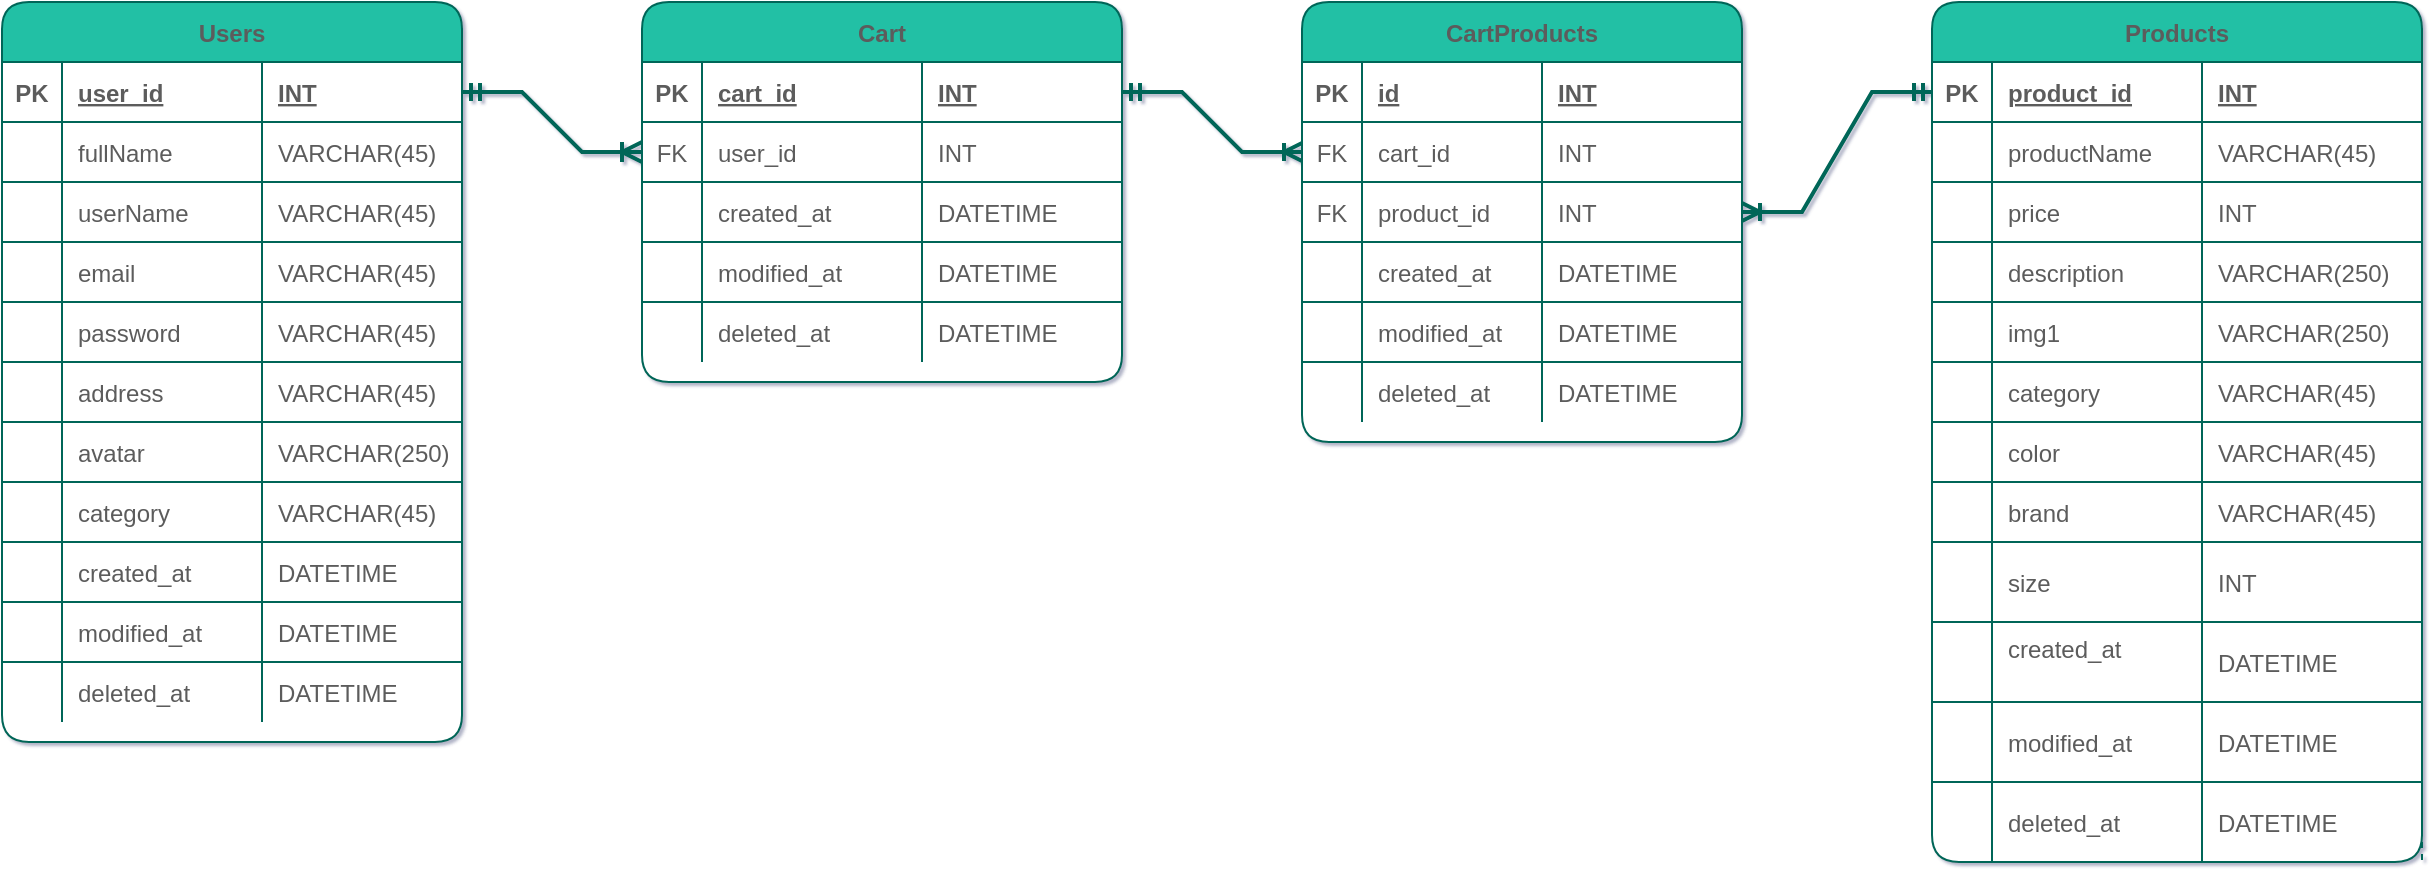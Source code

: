 <mxfile version="15.4.0" type="device"><diagram id="R2lEEEUBdFMjLlhIrx00" name="Page-1"><mxGraphModel dx="1326" dy="1906" grid="1" gridSize="10" guides="1" tooltips="1" connect="1" arrows="1" fold="1" page="1" pageScale="1" pageWidth="850" pageHeight="1100" math="0" shadow="1" extFonts="Permanent Marker^https://fonts.googleapis.com/css?family=Permanent+Marker"><root><mxCell id="0"/><mxCell id="1" parent="0"/><mxCell id="C-vyLk0tnHw3VtMMgP7b-2" value="Users" style="shape=table;startSize=30;container=1;collapsible=1;childLayout=tableLayout;fixedRows=1;rowLines=1;fontStyle=1;align=center;resizeLast=1;fillColor=#21C0A5;strokeColor=#006658;fontColor=#5C5C5C;rounded=1;swimlaneFillColor=default;" parent="1" vertex="1"><mxGeometry x="310" y="-830" width="230" height="370" as="geometry"/></mxCell><mxCell id="C-vyLk0tnHw3VtMMgP7b-3" value="" style="shape=partialRectangle;collapsible=0;dropTarget=0;pointerEvents=0;fillColor=none;points=[[0,0.5],[1,0.5]];portConstraint=eastwest;top=0;left=0;right=0;bottom=1;strokeColor=#006658;fontColor=#5C5C5C;rounded=1;" parent="C-vyLk0tnHw3VtMMgP7b-2" vertex="1"><mxGeometry y="30" width="230" height="30" as="geometry"/></mxCell><mxCell id="C-vyLk0tnHw3VtMMgP7b-4" value="PK" style="shape=partialRectangle;overflow=hidden;connectable=0;fillColor=none;top=0;left=0;bottom=0;right=0;fontStyle=1;strokeColor=#006658;fontColor=#5C5C5C;rounded=1;" parent="C-vyLk0tnHw3VtMMgP7b-3" vertex="1"><mxGeometry width="30" height="30" as="geometry"><mxRectangle width="30" height="30" as="alternateBounds"/></mxGeometry></mxCell><mxCell id="C-vyLk0tnHw3VtMMgP7b-5" value="user_id" style="shape=partialRectangle;overflow=hidden;connectable=0;fillColor=none;top=0;left=0;bottom=0;right=0;align=left;spacingLeft=6;fontStyle=5;strokeColor=#006658;fontColor=#5C5C5C;rounded=1;" parent="C-vyLk0tnHw3VtMMgP7b-3" vertex="1"><mxGeometry x="30" width="100" height="30" as="geometry"><mxRectangle width="100" height="30" as="alternateBounds"/></mxGeometry></mxCell><mxCell id="fgdI6bXbSazXEr3iA10q-47" value="INT" style="shape=partialRectangle;overflow=hidden;connectable=0;fillColor=none;top=0;left=0;bottom=0;right=0;align=left;spacingLeft=6;fontStyle=5;strokeColor=#006658;fontColor=#5C5C5C;rounded=1;" parent="C-vyLk0tnHw3VtMMgP7b-3" vertex="1"><mxGeometry x="130" width="100" height="30" as="geometry"><mxRectangle width="100" height="30" as="alternateBounds"/></mxGeometry></mxCell><mxCell id="C-vyLk0tnHw3VtMMgP7b-6" value="" style="shape=partialRectangle;collapsible=0;dropTarget=0;pointerEvents=0;fillColor=none;points=[[0,0.5],[1,0.5]];portConstraint=eastwest;top=0;left=0;right=0;bottom=0;strokeColor=#006658;fontColor=#5C5C5C;rounded=1;" parent="C-vyLk0tnHw3VtMMgP7b-2" vertex="1"><mxGeometry y="60" width="230" height="30" as="geometry"/></mxCell><mxCell id="C-vyLk0tnHw3VtMMgP7b-7" value="" style="shape=partialRectangle;overflow=hidden;connectable=0;fillColor=none;top=0;left=0;bottom=0;right=0;strokeColor=#006658;fontColor=#5C5C5C;rounded=1;" parent="C-vyLk0tnHw3VtMMgP7b-6" vertex="1"><mxGeometry width="30" height="30" as="geometry"><mxRectangle width="30" height="30" as="alternateBounds"/></mxGeometry></mxCell><mxCell id="C-vyLk0tnHw3VtMMgP7b-8" value="fullName" style="shape=partialRectangle;overflow=hidden;connectable=0;fillColor=none;top=0;left=0;bottom=0;right=0;align=left;spacingLeft=6;strokeColor=#006658;fontColor=#5C5C5C;rounded=1;" parent="C-vyLk0tnHw3VtMMgP7b-6" vertex="1"><mxGeometry x="30" width="100" height="30" as="geometry"><mxRectangle width="100" height="30" as="alternateBounds"/></mxGeometry></mxCell><mxCell id="fgdI6bXbSazXEr3iA10q-48" value="VARCHAR(45)" style="shape=partialRectangle;overflow=hidden;connectable=0;fillColor=none;top=0;left=0;bottom=0;right=0;align=left;spacingLeft=6;strokeColor=#006658;fontColor=#5C5C5C;rounded=1;" parent="C-vyLk0tnHw3VtMMgP7b-6" vertex="1"><mxGeometry x="130" width="100" height="30" as="geometry"><mxRectangle width="100" height="30" as="alternateBounds"/></mxGeometry></mxCell><mxCell id="C-vyLk0tnHw3VtMMgP7b-9" value="" style="shape=partialRectangle;collapsible=0;dropTarget=0;pointerEvents=0;fillColor=none;points=[[0,0.5],[1,0.5]];portConstraint=eastwest;top=0;left=0;right=0;bottom=0;strokeColor=#006658;fontColor=#5C5C5C;rounded=1;" parent="C-vyLk0tnHw3VtMMgP7b-2" vertex="1"><mxGeometry y="90" width="230" height="30" as="geometry"/></mxCell><mxCell id="C-vyLk0tnHw3VtMMgP7b-10" value="" style="shape=partialRectangle;overflow=hidden;connectable=0;fillColor=none;top=0;left=0;bottom=0;right=0;strokeColor=#006658;fontColor=#5C5C5C;rounded=1;" parent="C-vyLk0tnHw3VtMMgP7b-9" vertex="1"><mxGeometry width="30" height="30" as="geometry"><mxRectangle width="30" height="30" as="alternateBounds"/></mxGeometry></mxCell><mxCell id="C-vyLk0tnHw3VtMMgP7b-11" value="userName" style="shape=partialRectangle;overflow=hidden;connectable=0;fillColor=none;top=0;left=0;bottom=0;right=0;align=left;spacingLeft=6;strokeColor=#006658;fontColor=#5C5C5C;rounded=1;" parent="C-vyLk0tnHw3VtMMgP7b-9" vertex="1"><mxGeometry x="30" width="100" height="30" as="geometry"><mxRectangle width="100" height="30" as="alternateBounds"/></mxGeometry></mxCell><mxCell id="fgdI6bXbSazXEr3iA10q-49" value="VARCHAR(45)" style="shape=partialRectangle;overflow=hidden;connectable=0;fillColor=none;top=0;left=0;bottom=0;right=0;align=left;spacingLeft=6;strokeColor=#006658;fontColor=#5C5C5C;rounded=1;" parent="C-vyLk0tnHw3VtMMgP7b-9" vertex="1"><mxGeometry x="130" width="100" height="30" as="geometry"><mxRectangle width="100" height="30" as="alternateBounds"/></mxGeometry></mxCell><mxCell id="XTKAvzcFHxRN5g43MR2r-22" style="shape=partialRectangle;collapsible=0;dropTarget=0;pointerEvents=0;fillColor=none;points=[[0,0.5],[1,0.5]];portConstraint=eastwest;top=0;left=0;right=0;bottom=0;strokeColor=#006658;fontColor=#5C5C5C;rounded=1;" parent="C-vyLk0tnHw3VtMMgP7b-2" vertex="1"><mxGeometry y="120" width="230" height="30" as="geometry"/></mxCell><mxCell id="XTKAvzcFHxRN5g43MR2r-23" style="shape=partialRectangle;overflow=hidden;connectable=0;fillColor=none;top=0;left=0;bottom=0;right=0;strokeColor=#006658;fontColor=#5C5C5C;rounded=1;" parent="XTKAvzcFHxRN5g43MR2r-22" vertex="1"><mxGeometry width="30" height="30" as="geometry"><mxRectangle width="30" height="30" as="alternateBounds"/></mxGeometry></mxCell><mxCell id="XTKAvzcFHxRN5g43MR2r-24" value="email" style="shape=partialRectangle;overflow=hidden;connectable=0;fillColor=none;top=0;left=0;bottom=0;right=0;align=left;spacingLeft=6;strokeColor=#006658;fontColor=#5C5C5C;rounded=1;" parent="XTKAvzcFHxRN5g43MR2r-22" vertex="1"><mxGeometry x="30" width="100" height="30" as="geometry"><mxRectangle width="100" height="30" as="alternateBounds"/></mxGeometry></mxCell><mxCell id="fgdI6bXbSazXEr3iA10q-50" value="VARCHAR(45)" style="shape=partialRectangle;overflow=hidden;connectable=0;fillColor=none;top=0;left=0;bottom=0;right=0;align=left;spacingLeft=6;strokeColor=#006658;fontColor=#5C5C5C;rounded=1;" parent="XTKAvzcFHxRN5g43MR2r-22" vertex="1"><mxGeometry x="130" width="100" height="30" as="geometry"><mxRectangle width="100" height="30" as="alternateBounds"/></mxGeometry></mxCell><mxCell id="XTKAvzcFHxRN5g43MR2r-25" style="shape=partialRectangle;collapsible=0;dropTarget=0;pointerEvents=0;fillColor=none;points=[[0,0.5],[1,0.5]];portConstraint=eastwest;top=0;left=0;right=0;bottom=0;strokeColor=#006658;fontColor=#5C5C5C;rounded=1;" parent="C-vyLk0tnHw3VtMMgP7b-2" vertex="1"><mxGeometry y="150" width="230" height="30" as="geometry"/></mxCell><mxCell id="XTKAvzcFHxRN5g43MR2r-26" style="shape=partialRectangle;overflow=hidden;connectable=0;fillColor=none;top=0;left=0;bottom=0;right=0;strokeColor=#006658;fontColor=#5C5C5C;rounded=1;" parent="XTKAvzcFHxRN5g43MR2r-25" vertex="1"><mxGeometry width="30" height="30" as="geometry"><mxRectangle width="30" height="30" as="alternateBounds"/></mxGeometry></mxCell><mxCell id="XTKAvzcFHxRN5g43MR2r-27" value="password" style="shape=partialRectangle;overflow=hidden;connectable=0;fillColor=none;top=0;left=0;bottom=0;right=0;align=left;spacingLeft=6;strokeColor=#006658;fontColor=#5C5C5C;rounded=1;" parent="XTKAvzcFHxRN5g43MR2r-25" vertex="1"><mxGeometry x="30" width="100" height="30" as="geometry"><mxRectangle width="100" height="30" as="alternateBounds"/></mxGeometry></mxCell><mxCell id="fgdI6bXbSazXEr3iA10q-51" value="VARCHAR(45)" style="shape=partialRectangle;overflow=hidden;connectable=0;fillColor=none;top=0;left=0;bottom=0;right=0;align=left;spacingLeft=6;strokeColor=#006658;fontColor=#5C5C5C;rounded=1;" parent="XTKAvzcFHxRN5g43MR2r-25" vertex="1"><mxGeometry x="130" width="100" height="30" as="geometry"><mxRectangle width="100" height="30" as="alternateBounds"/></mxGeometry></mxCell><mxCell id="XTKAvzcFHxRN5g43MR2r-28" style="shape=partialRectangle;collapsible=0;dropTarget=0;pointerEvents=0;fillColor=none;points=[[0,0.5],[1,0.5]];portConstraint=eastwest;top=0;left=0;right=0;bottom=0;strokeColor=#006658;fontColor=#5C5C5C;rounded=1;" parent="C-vyLk0tnHw3VtMMgP7b-2" vertex="1"><mxGeometry y="180" width="230" height="30" as="geometry"/></mxCell><mxCell id="XTKAvzcFHxRN5g43MR2r-29" style="shape=partialRectangle;overflow=hidden;connectable=0;fillColor=none;top=0;left=0;bottom=0;right=0;strokeColor=#006658;fontColor=#5C5C5C;rounded=1;" parent="XTKAvzcFHxRN5g43MR2r-28" vertex="1"><mxGeometry width="30" height="30" as="geometry"><mxRectangle width="30" height="30" as="alternateBounds"/></mxGeometry></mxCell><mxCell id="XTKAvzcFHxRN5g43MR2r-30" value="address" style="shape=partialRectangle;overflow=hidden;connectable=0;fillColor=none;top=0;left=0;bottom=0;right=0;align=left;spacingLeft=6;strokeColor=#006658;fontColor=#5C5C5C;rounded=1;" parent="XTKAvzcFHxRN5g43MR2r-28" vertex="1"><mxGeometry x="30" width="100" height="30" as="geometry"><mxRectangle width="100" height="30" as="alternateBounds"/></mxGeometry></mxCell><mxCell id="fgdI6bXbSazXEr3iA10q-52" value="VARCHAR(45)" style="shape=partialRectangle;overflow=hidden;connectable=0;fillColor=none;top=0;left=0;bottom=0;right=0;align=left;spacingLeft=6;strokeColor=#006658;fontColor=#5C5C5C;rounded=1;" parent="XTKAvzcFHxRN5g43MR2r-28" vertex="1"><mxGeometry x="130" width="100" height="30" as="geometry"><mxRectangle width="100" height="30" as="alternateBounds"/></mxGeometry></mxCell><mxCell id="XTKAvzcFHxRN5g43MR2r-31" style="shape=partialRectangle;collapsible=0;dropTarget=0;pointerEvents=0;fillColor=none;points=[[0,0.5],[1,0.5]];portConstraint=eastwest;top=0;left=0;right=0;bottom=0;strokeColor=#006658;fontColor=#5C5C5C;rounded=1;" parent="C-vyLk0tnHw3VtMMgP7b-2" vertex="1"><mxGeometry y="210" width="230" height="30" as="geometry"/></mxCell><mxCell id="XTKAvzcFHxRN5g43MR2r-32" style="shape=partialRectangle;overflow=hidden;connectable=0;fillColor=none;top=0;left=0;bottom=0;right=0;strokeColor=#006658;fontColor=#5C5C5C;rounded=1;" parent="XTKAvzcFHxRN5g43MR2r-31" vertex="1"><mxGeometry width="30" height="30" as="geometry"><mxRectangle width="30" height="30" as="alternateBounds"/></mxGeometry></mxCell><mxCell id="XTKAvzcFHxRN5g43MR2r-33" value="avatar" style="shape=partialRectangle;overflow=hidden;connectable=0;fillColor=none;top=0;left=0;bottom=0;right=0;align=left;spacingLeft=6;strokeColor=#006658;fontColor=#5C5C5C;rounded=1;" parent="XTKAvzcFHxRN5g43MR2r-31" vertex="1"><mxGeometry x="30" width="100" height="30" as="geometry"><mxRectangle width="100" height="30" as="alternateBounds"/></mxGeometry></mxCell><mxCell id="fgdI6bXbSazXEr3iA10q-53" value="VARCHAR(250)" style="shape=partialRectangle;overflow=hidden;connectable=0;fillColor=none;top=0;left=0;bottom=0;right=0;align=left;spacingLeft=6;strokeColor=#006658;fontColor=#5C5C5C;rounded=1;" parent="XTKAvzcFHxRN5g43MR2r-31" vertex="1"><mxGeometry x="130" width="100" height="30" as="geometry"><mxRectangle width="100" height="30" as="alternateBounds"/></mxGeometry></mxCell><mxCell id="XTKAvzcFHxRN5g43MR2r-34" style="shape=partialRectangle;collapsible=0;dropTarget=0;pointerEvents=0;fillColor=none;points=[[0,0.5],[1,0.5]];portConstraint=eastwest;top=0;left=0;right=0;bottom=0;strokeColor=#006658;fontColor=#5C5C5C;rounded=1;" parent="C-vyLk0tnHw3VtMMgP7b-2" vertex="1"><mxGeometry y="240" width="230" height="30" as="geometry"/></mxCell><mxCell id="XTKAvzcFHxRN5g43MR2r-35" value="" style="shape=partialRectangle;overflow=hidden;connectable=0;fillColor=none;top=0;left=0;bottom=0;right=0;strokeColor=#006658;fontColor=#5C5C5C;rounded=1;" parent="XTKAvzcFHxRN5g43MR2r-34" vertex="1"><mxGeometry width="30" height="30" as="geometry"><mxRectangle width="30" height="30" as="alternateBounds"/></mxGeometry></mxCell><mxCell id="XTKAvzcFHxRN5g43MR2r-36" value="category" style="shape=partialRectangle;overflow=hidden;connectable=0;fillColor=none;top=0;left=0;bottom=0;right=0;align=left;spacingLeft=6;strokeColor=#006658;fontColor=#5C5C5C;rounded=1;" parent="XTKAvzcFHxRN5g43MR2r-34" vertex="1"><mxGeometry x="30" width="100" height="30" as="geometry"><mxRectangle width="100" height="30" as="alternateBounds"/></mxGeometry></mxCell><mxCell id="fgdI6bXbSazXEr3iA10q-54" value="VARCHAR(45)" style="shape=partialRectangle;overflow=hidden;connectable=0;fillColor=none;top=0;left=0;bottom=0;right=0;align=left;spacingLeft=6;strokeColor=#006658;fontColor=#5C5C5C;rounded=1;" parent="XTKAvzcFHxRN5g43MR2r-34" vertex="1"><mxGeometry x="130" width="100" height="30" as="geometry"><mxRectangle width="100" height="30" as="alternateBounds"/></mxGeometry></mxCell><mxCell id="fgdI6bXbSazXEr3iA10q-23" style="shape=partialRectangle;collapsible=0;dropTarget=0;pointerEvents=0;fillColor=none;points=[[0,0.5],[1,0.5]];portConstraint=eastwest;top=0;left=0;right=0;bottom=0;strokeColor=#006658;fontColor=#5C5C5C;rounded=1;" parent="C-vyLk0tnHw3VtMMgP7b-2" vertex="1"><mxGeometry y="270" width="230" height="30" as="geometry"/></mxCell><mxCell id="fgdI6bXbSazXEr3iA10q-24" style="shape=partialRectangle;overflow=hidden;connectable=0;fillColor=none;top=0;left=0;bottom=0;right=0;strokeColor=#006658;fontColor=#5C5C5C;rounded=1;" parent="fgdI6bXbSazXEr3iA10q-23" vertex="1"><mxGeometry width="30" height="30" as="geometry"><mxRectangle width="30" height="30" as="alternateBounds"/></mxGeometry></mxCell><mxCell id="fgdI6bXbSazXEr3iA10q-25" value="created_at" style="shape=partialRectangle;overflow=hidden;connectable=0;fillColor=none;top=0;left=0;bottom=0;right=0;align=left;spacingLeft=6;strokeColor=#006658;fontColor=#5C5C5C;rounded=1;" parent="fgdI6bXbSazXEr3iA10q-23" vertex="1"><mxGeometry x="30" width="100" height="30" as="geometry"><mxRectangle width="100" height="30" as="alternateBounds"/></mxGeometry></mxCell><mxCell id="fgdI6bXbSazXEr3iA10q-55" value="DATETIME" style="shape=partialRectangle;overflow=hidden;connectable=0;fillColor=none;top=0;left=0;bottom=0;right=0;align=left;spacingLeft=6;strokeColor=#006658;fontColor=#5C5C5C;rounded=1;" parent="fgdI6bXbSazXEr3iA10q-23" vertex="1"><mxGeometry x="130" width="100" height="30" as="geometry"><mxRectangle width="100" height="30" as="alternateBounds"/></mxGeometry></mxCell><mxCell id="fgdI6bXbSazXEr3iA10q-26" style="shape=partialRectangle;collapsible=0;dropTarget=0;pointerEvents=0;fillColor=none;points=[[0,0.5],[1,0.5]];portConstraint=eastwest;top=0;left=0;right=0;bottom=0;strokeColor=#006658;fontColor=#5C5C5C;rounded=1;" parent="C-vyLk0tnHw3VtMMgP7b-2" vertex="1"><mxGeometry y="300" width="230" height="30" as="geometry"/></mxCell><mxCell id="fgdI6bXbSazXEr3iA10q-27" style="shape=partialRectangle;overflow=hidden;connectable=0;fillColor=none;top=0;left=0;bottom=0;right=0;strokeColor=#006658;fontColor=#5C5C5C;rounded=1;" parent="fgdI6bXbSazXEr3iA10q-26" vertex="1"><mxGeometry width="30" height="30" as="geometry"><mxRectangle width="30" height="30" as="alternateBounds"/></mxGeometry></mxCell><mxCell id="fgdI6bXbSazXEr3iA10q-28" value="modified_at" style="shape=partialRectangle;overflow=hidden;connectable=0;fillColor=none;top=0;left=0;bottom=0;right=0;align=left;spacingLeft=6;strokeColor=#006658;fontColor=#5C5C5C;rounded=1;" parent="fgdI6bXbSazXEr3iA10q-26" vertex="1"><mxGeometry x="30" width="100" height="30" as="geometry"><mxRectangle width="100" height="30" as="alternateBounds"/></mxGeometry></mxCell><mxCell id="fgdI6bXbSazXEr3iA10q-56" value="DATETIME" style="shape=partialRectangle;overflow=hidden;connectable=0;fillColor=none;top=0;left=0;bottom=0;right=0;align=left;spacingLeft=6;strokeColor=#006658;fontColor=#5C5C5C;rounded=1;" parent="fgdI6bXbSazXEr3iA10q-26" vertex="1"><mxGeometry x="130" width="100" height="30" as="geometry"><mxRectangle width="100" height="30" as="alternateBounds"/></mxGeometry></mxCell><mxCell id="fgdI6bXbSazXEr3iA10q-29" style="shape=partialRectangle;collapsible=0;dropTarget=0;pointerEvents=0;fillColor=none;points=[[0,0.5],[1,0.5]];portConstraint=eastwest;top=0;left=0;right=0;bottom=0;strokeColor=#006658;fontColor=#5C5C5C;rounded=1;" parent="C-vyLk0tnHw3VtMMgP7b-2" vertex="1"><mxGeometry y="330" width="230" height="30" as="geometry"/></mxCell><mxCell id="fgdI6bXbSazXEr3iA10q-30" style="shape=partialRectangle;overflow=hidden;connectable=0;fillColor=none;top=0;left=0;bottom=0;right=0;strokeColor=#006658;fontColor=#5C5C5C;rounded=1;" parent="fgdI6bXbSazXEr3iA10q-29" vertex="1"><mxGeometry width="30" height="30" as="geometry"><mxRectangle width="30" height="30" as="alternateBounds"/></mxGeometry></mxCell><mxCell id="fgdI6bXbSazXEr3iA10q-31" value="deleted_at" style="shape=partialRectangle;overflow=hidden;connectable=0;fillColor=none;top=0;left=0;bottom=0;right=0;align=left;spacingLeft=6;strokeColor=#006658;fontColor=#5C5C5C;rounded=1;" parent="fgdI6bXbSazXEr3iA10q-29" vertex="1"><mxGeometry x="30" width="100" height="30" as="geometry"><mxRectangle width="100" height="30" as="alternateBounds"/></mxGeometry></mxCell><mxCell id="fgdI6bXbSazXEr3iA10q-57" value="DATETIME" style="shape=partialRectangle;overflow=hidden;connectable=0;fillColor=none;top=0;left=0;bottom=0;right=0;align=left;spacingLeft=6;strokeColor=#006658;fontColor=#5C5C5C;rounded=1;" parent="fgdI6bXbSazXEr3iA10q-29" vertex="1"><mxGeometry x="130" width="100" height="30" as="geometry"><mxRectangle width="100" height="30" as="alternateBounds"/></mxGeometry></mxCell><mxCell id="C-vyLk0tnHw3VtMMgP7b-23" value="Products" style="shape=table;startSize=30;container=1;collapsible=1;childLayout=tableLayout;fixedRows=1;rowLines=1;fontStyle=1;align=center;resizeLast=1;fillColor=#21C0A5;strokeColor=#006658;fontColor=#5C5C5C;rounded=1;swimlaneFillColor=default;shadow=0;resizeLastRow=1;separatorColor=#006658;metaEdit=0;backgroundOutline=0;comic=0;strokeWidth=1;" parent="1" vertex="1"><mxGeometry x="1275" y="-830" width="245" height="430" as="geometry"/></mxCell><mxCell id="C-vyLk0tnHw3VtMMgP7b-24" value="" style="shape=partialRectangle;collapsible=0;dropTarget=0;pointerEvents=0;fillColor=none;points=[[0,0.5],[1,0.5]];portConstraint=eastwest;top=0;left=0;right=0;bottom=1;strokeColor=#006658;fontColor=#5C5C5C;rounded=1;" parent="C-vyLk0tnHw3VtMMgP7b-23" vertex="1"><mxGeometry y="30" width="245" height="30" as="geometry"/></mxCell><mxCell id="C-vyLk0tnHw3VtMMgP7b-25" value="PK" style="shape=partialRectangle;overflow=hidden;connectable=0;fillColor=none;top=0;left=0;bottom=0;right=0;fontStyle=1;strokeColor=#006658;fontColor=#5C5C5C;rounded=1;" parent="C-vyLk0tnHw3VtMMgP7b-24" vertex="1"><mxGeometry width="30" height="30" as="geometry"><mxRectangle width="30" height="30" as="alternateBounds"/></mxGeometry></mxCell><mxCell id="C-vyLk0tnHw3VtMMgP7b-26" value="product_id" style="shape=partialRectangle;overflow=hidden;connectable=0;fillColor=none;top=0;left=0;bottom=0;right=0;align=left;spacingLeft=6;fontStyle=5;strokeColor=#006658;fontColor=#5C5C5C;rounded=1;" parent="C-vyLk0tnHw3VtMMgP7b-24" vertex="1"><mxGeometry x="30" width="105" height="30" as="geometry"><mxRectangle width="105" height="30" as="alternateBounds"/></mxGeometry></mxCell><mxCell id="fgdI6bXbSazXEr3iA10q-70" value="INT" style="shape=partialRectangle;overflow=hidden;connectable=0;fillColor=none;top=0;left=0;bottom=0;right=0;align=left;spacingLeft=6;fontStyle=5;strokeColor=#006658;fontColor=#5C5C5C;rounded=1;" parent="C-vyLk0tnHw3VtMMgP7b-24" vertex="1"><mxGeometry x="135" width="110" height="30" as="geometry"><mxRectangle width="110" height="30" as="alternateBounds"/></mxGeometry></mxCell><mxCell id="XTKAvzcFHxRN5g43MR2r-7" style="shape=partialRectangle;collapsible=0;dropTarget=0;pointerEvents=0;fillColor=none;points=[[0,0.5],[1,0.5]];portConstraint=eastwest;top=0;left=0;right=0;bottom=0;strokeColor=#006658;fontColor=#5C5C5C;rounded=1;" parent="C-vyLk0tnHw3VtMMgP7b-23" vertex="1"><mxGeometry y="60" width="245" height="30" as="geometry"/></mxCell><mxCell id="XTKAvzcFHxRN5g43MR2r-8" style="shape=partialRectangle;overflow=hidden;connectable=0;fillColor=none;top=0;left=0;bottom=0;right=0;strokeColor=#006658;fontColor=#5C5C5C;rounded=1;" parent="XTKAvzcFHxRN5g43MR2r-7" vertex="1"><mxGeometry width="30" height="30" as="geometry"><mxRectangle width="30" height="30" as="alternateBounds"/></mxGeometry></mxCell><mxCell id="XTKAvzcFHxRN5g43MR2r-9" value="productName" style="shape=partialRectangle;overflow=hidden;connectable=0;fillColor=none;top=0;left=0;bottom=0;right=0;align=left;spacingLeft=6;strokeColor=#006658;fontColor=#5C5C5C;rounded=1;" parent="XTKAvzcFHxRN5g43MR2r-7" vertex="1"><mxGeometry x="30" width="105" height="30" as="geometry"><mxRectangle width="105" height="30" as="alternateBounds"/></mxGeometry></mxCell><mxCell id="fgdI6bXbSazXEr3iA10q-71" value="VARCHAR(45)" style="shape=partialRectangle;overflow=hidden;connectable=0;fillColor=none;top=0;left=0;bottom=0;right=0;align=left;spacingLeft=6;strokeColor=#006658;fontColor=#5C5C5C;rounded=1;" parent="XTKAvzcFHxRN5g43MR2r-7" vertex="1"><mxGeometry x="135" width="110" height="30" as="geometry"><mxRectangle width="110" height="30" as="alternateBounds"/></mxGeometry></mxCell><mxCell id="XTKAvzcFHxRN5g43MR2r-10" style="shape=partialRectangle;collapsible=0;dropTarget=0;pointerEvents=0;fillColor=none;points=[[0,0.5],[1,0.5]];portConstraint=eastwest;top=0;left=0;right=0;bottom=0;strokeColor=#006658;fontColor=#5C5C5C;rounded=1;" parent="C-vyLk0tnHw3VtMMgP7b-23" vertex="1"><mxGeometry y="90" width="245" height="30" as="geometry"/></mxCell><mxCell id="XTKAvzcFHxRN5g43MR2r-11" style="shape=partialRectangle;overflow=hidden;connectable=0;fillColor=none;top=0;left=0;bottom=0;right=0;strokeColor=#006658;fontColor=#5C5C5C;rounded=1;" parent="XTKAvzcFHxRN5g43MR2r-10" vertex="1"><mxGeometry width="30" height="30" as="geometry"><mxRectangle width="30" height="30" as="alternateBounds"/></mxGeometry></mxCell><mxCell id="XTKAvzcFHxRN5g43MR2r-12" value="price" style="shape=partialRectangle;overflow=hidden;connectable=0;fillColor=none;top=0;left=0;bottom=0;right=0;align=left;spacingLeft=6;strokeColor=#006658;fontColor=#5C5C5C;rounded=1;" parent="XTKAvzcFHxRN5g43MR2r-10" vertex="1"><mxGeometry x="30" width="105" height="30" as="geometry"><mxRectangle width="105" height="30" as="alternateBounds"/></mxGeometry></mxCell><mxCell id="fgdI6bXbSazXEr3iA10q-72" value="INT" style="shape=partialRectangle;overflow=hidden;connectable=0;fillColor=none;top=0;left=0;bottom=0;right=0;align=left;spacingLeft=6;strokeColor=#006658;fontColor=#5C5C5C;rounded=1;" parent="XTKAvzcFHxRN5g43MR2r-10" vertex="1"><mxGeometry x="135" width="110" height="30" as="geometry"><mxRectangle width="110" height="30" as="alternateBounds"/></mxGeometry></mxCell><mxCell id="XTKAvzcFHxRN5g43MR2r-13" style="shape=partialRectangle;collapsible=0;dropTarget=0;pointerEvents=0;fillColor=none;points=[[0,0.5],[1,0.5]];portConstraint=eastwest;top=0;left=0;right=0;bottom=0;strokeColor=#006658;fontColor=#5C5C5C;rounded=1;" parent="C-vyLk0tnHw3VtMMgP7b-23" vertex="1"><mxGeometry y="120" width="245" height="30" as="geometry"/></mxCell><mxCell id="XTKAvzcFHxRN5g43MR2r-14" style="shape=partialRectangle;overflow=hidden;connectable=0;fillColor=none;top=0;left=0;bottom=0;right=0;strokeColor=#006658;fontColor=#5C5C5C;rounded=1;" parent="XTKAvzcFHxRN5g43MR2r-13" vertex="1"><mxGeometry width="30" height="30" as="geometry"><mxRectangle width="30" height="30" as="alternateBounds"/></mxGeometry></mxCell><mxCell id="XTKAvzcFHxRN5g43MR2r-15" value="description" style="shape=partialRectangle;overflow=hidden;connectable=0;fillColor=none;top=0;left=0;bottom=0;right=0;align=left;spacingLeft=6;strokeColor=#006658;fontColor=#5C5C5C;rounded=1;" parent="XTKAvzcFHxRN5g43MR2r-13" vertex="1"><mxGeometry x="30" width="105" height="30" as="geometry"><mxRectangle width="105" height="30" as="alternateBounds"/></mxGeometry></mxCell><mxCell id="fgdI6bXbSazXEr3iA10q-73" value="VARCHAR(250)" style="shape=partialRectangle;overflow=hidden;connectable=0;fillColor=none;top=0;left=0;bottom=0;right=0;align=left;spacingLeft=6;strokeColor=#006658;fontColor=#5C5C5C;rounded=1;" parent="XTKAvzcFHxRN5g43MR2r-13" vertex="1"><mxGeometry x="135" width="110" height="30" as="geometry"><mxRectangle width="110" height="30" as="alternateBounds"/></mxGeometry></mxCell><mxCell id="XTKAvzcFHxRN5g43MR2r-1" style="shape=partialRectangle;collapsible=0;dropTarget=0;pointerEvents=0;fillColor=none;points=[[0,0.5],[1,0.5]];portConstraint=eastwest;top=0;left=0;right=0;bottom=0;strokeColor=#006658;fontColor=#5C5C5C;rounded=1;" parent="C-vyLk0tnHw3VtMMgP7b-23" vertex="1"><mxGeometry y="150" width="245" height="30" as="geometry"/></mxCell><mxCell id="XTKAvzcFHxRN5g43MR2r-2" style="shape=partialRectangle;overflow=hidden;connectable=0;fillColor=none;top=0;left=0;bottom=0;right=0;strokeColor=#006658;fontColor=#5C5C5C;rounded=1;" parent="XTKAvzcFHxRN5g43MR2r-1" vertex="1"><mxGeometry width="30" height="30" as="geometry"><mxRectangle width="30" height="30" as="alternateBounds"/></mxGeometry></mxCell><mxCell id="XTKAvzcFHxRN5g43MR2r-3" value="img1" style="shape=partialRectangle;overflow=hidden;connectable=0;fillColor=none;top=0;left=0;bottom=0;right=0;align=left;spacingLeft=6;strokeColor=#006658;fontColor=#5C5C5C;rounded=1;" parent="XTKAvzcFHxRN5g43MR2r-1" vertex="1"><mxGeometry x="30" width="105" height="30" as="geometry"><mxRectangle width="105" height="30" as="alternateBounds"/></mxGeometry></mxCell><mxCell id="fgdI6bXbSazXEr3iA10q-74" value="VARCHAR(250)" style="shape=partialRectangle;overflow=hidden;connectable=0;fillColor=none;top=0;left=0;bottom=0;right=0;align=left;spacingLeft=6;strokeColor=#006658;fontColor=#5C5C5C;rounded=1;" parent="XTKAvzcFHxRN5g43MR2r-1" vertex="1"><mxGeometry x="135" width="110" height="30" as="geometry"><mxRectangle width="110" height="30" as="alternateBounds"/></mxGeometry></mxCell><mxCell id="XTKAvzcFHxRN5g43MR2r-19" style="shape=partialRectangle;collapsible=0;dropTarget=0;pointerEvents=0;fillColor=none;points=[[0,0.5],[1,0.5]];portConstraint=eastwest;top=0;left=0;right=0;bottom=0;strokeColor=#006658;fontColor=#5C5C5C;rounded=1;" parent="C-vyLk0tnHw3VtMMgP7b-23" vertex="1"><mxGeometry y="180" width="245" height="30" as="geometry"/></mxCell><mxCell id="XTKAvzcFHxRN5g43MR2r-20" value="" style="shape=partialRectangle;overflow=hidden;connectable=0;fillColor=none;top=0;left=0;bottom=0;right=0;strokeColor=#006658;fontColor=#5C5C5C;rounded=1;" parent="XTKAvzcFHxRN5g43MR2r-19" vertex="1"><mxGeometry width="30" height="30" as="geometry"><mxRectangle width="30" height="30" as="alternateBounds"/></mxGeometry></mxCell><mxCell id="XTKAvzcFHxRN5g43MR2r-21" value="category" style="shape=partialRectangle;overflow=hidden;connectable=0;fillColor=none;top=0;left=0;bottom=0;right=0;align=left;spacingLeft=6;strokeColor=#006658;fontColor=#5C5C5C;rounded=1;" parent="XTKAvzcFHxRN5g43MR2r-19" vertex="1"><mxGeometry x="30" width="105" height="30" as="geometry"><mxRectangle width="105" height="30" as="alternateBounds"/></mxGeometry></mxCell><mxCell id="fgdI6bXbSazXEr3iA10q-75" value="VARCHAR(45)" style="shape=partialRectangle;overflow=hidden;connectable=0;fillColor=none;top=0;left=0;bottom=0;right=0;align=left;spacingLeft=6;strokeColor=#006658;fontColor=#5C5C5C;rounded=1;" parent="XTKAvzcFHxRN5g43MR2r-19" vertex="1"><mxGeometry x="135" width="110" height="30" as="geometry"><mxRectangle width="110" height="30" as="alternateBounds"/></mxGeometry></mxCell><mxCell id="XTKAvzcFHxRN5g43MR2r-16" style="shape=partialRectangle;collapsible=0;dropTarget=0;pointerEvents=0;fillColor=none;points=[[0,0.5],[1,0.5]];portConstraint=eastwest;top=0;left=0;right=0;bottom=0;strokeColor=#006658;fontColor=#5C5C5C;rounded=1;" parent="C-vyLk0tnHw3VtMMgP7b-23" vertex="1"><mxGeometry y="210" width="245" height="30" as="geometry"/></mxCell><mxCell id="XTKAvzcFHxRN5g43MR2r-17" value="" style="shape=partialRectangle;overflow=hidden;connectable=0;fillColor=none;top=0;left=0;bottom=0;right=0;strokeColor=#006658;fontColor=#5C5C5C;rounded=1;" parent="XTKAvzcFHxRN5g43MR2r-16" vertex="1"><mxGeometry width="30" height="30" as="geometry"><mxRectangle width="30" height="30" as="alternateBounds"/></mxGeometry></mxCell><mxCell id="XTKAvzcFHxRN5g43MR2r-18" value="color" style="shape=partialRectangle;overflow=hidden;connectable=0;fillColor=none;top=0;left=0;bottom=0;right=0;align=left;spacingLeft=6;strokeColor=#006658;fontColor=#5C5C5C;rounded=1;" parent="XTKAvzcFHxRN5g43MR2r-16" vertex="1"><mxGeometry x="30" width="105" height="30" as="geometry"><mxRectangle width="105" height="30" as="alternateBounds"/></mxGeometry></mxCell><mxCell id="fgdI6bXbSazXEr3iA10q-76" value="VARCHAR(45)" style="shape=partialRectangle;overflow=hidden;connectable=0;fillColor=none;top=0;left=0;bottom=0;right=0;align=left;spacingLeft=6;strokeColor=#006658;fontColor=#5C5C5C;rounded=1;" parent="XTKAvzcFHxRN5g43MR2r-16" vertex="1"><mxGeometry x="135" width="110" height="30" as="geometry"><mxRectangle width="110" height="30" as="alternateBounds"/></mxGeometry></mxCell><mxCell id="XTKAvzcFHxRN5g43MR2r-4" style="shape=partialRectangle;collapsible=0;dropTarget=0;pointerEvents=0;fillColor=none;points=[[0,0.5],[1,0.5]];portConstraint=eastwest;top=0;left=0;right=0;bottom=0;strokeColor=#006658;fontColor=#5C5C5C;rounded=1;" parent="C-vyLk0tnHw3VtMMgP7b-23" vertex="1"><mxGeometry y="240" width="245" height="30" as="geometry"/></mxCell><mxCell id="XTKAvzcFHxRN5g43MR2r-5" value="" style="shape=partialRectangle;overflow=hidden;connectable=0;fillColor=none;top=0;left=0;bottom=0;right=0;strokeColor=#006658;fontColor=#5C5C5C;rounded=1;" parent="XTKAvzcFHxRN5g43MR2r-4" vertex="1"><mxGeometry width="30" height="30" as="geometry"><mxRectangle width="30" height="30" as="alternateBounds"/></mxGeometry></mxCell><mxCell id="XTKAvzcFHxRN5g43MR2r-6" value="brand" style="shape=partialRectangle;overflow=hidden;connectable=0;fillColor=none;top=0;left=0;bottom=0;right=0;align=left;spacingLeft=6;strokeColor=#006658;fontColor=#5C5C5C;rounded=1;" parent="XTKAvzcFHxRN5g43MR2r-4" vertex="1"><mxGeometry x="30" width="105" height="30" as="geometry"><mxRectangle width="105" height="30" as="alternateBounds"/></mxGeometry></mxCell><mxCell id="fgdI6bXbSazXEr3iA10q-77" value="VARCHAR(45)" style="shape=partialRectangle;overflow=hidden;connectable=0;fillColor=none;top=0;left=0;bottom=0;right=0;align=left;spacingLeft=6;strokeColor=#006658;fontColor=#5C5C5C;rounded=1;" parent="XTKAvzcFHxRN5g43MR2r-4" vertex="1"><mxGeometry x="135" width="110" height="30" as="geometry"><mxRectangle width="110" height="30" as="alternateBounds"/></mxGeometry></mxCell><mxCell id="XTKAvzcFHxRN5g43MR2r-54" style="shape=partialRectangle;collapsible=0;dropTarget=0;pointerEvents=0;fillColor=none;points=[[0,0.5],[1,0.5]];portConstraint=eastwest;top=0;left=0;right=0;bottom=0;strokeColor=#006658;fontColor=#5C5C5C;rounded=1;" parent="C-vyLk0tnHw3VtMMgP7b-23" vertex="1"><mxGeometry y="270" width="245" height="40" as="geometry"/></mxCell><mxCell id="XTKAvzcFHxRN5g43MR2r-55" value="" style="shape=partialRectangle;overflow=hidden;connectable=0;fillColor=none;top=0;left=0;bottom=0;right=0;strokeColor=#006658;fontColor=#5C5C5C;rounded=1;" parent="XTKAvzcFHxRN5g43MR2r-54" vertex="1"><mxGeometry width="30" height="40" as="geometry"><mxRectangle width="30" height="40" as="alternateBounds"/></mxGeometry></mxCell><mxCell id="XTKAvzcFHxRN5g43MR2r-56" value="size" style="shape=partialRectangle;overflow=hidden;connectable=0;fillColor=none;top=0;left=0;bottom=0;right=0;align=left;spacingLeft=6;strokeColor=#006658;fontColor=#5C5C5C;rounded=1;" parent="XTKAvzcFHxRN5g43MR2r-54" vertex="1"><mxGeometry x="30" width="105" height="40" as="geometry"><mxRectangle width="105" height="40" as="alternateBounds"/></mxGeometry></mxCell><mxCell id="fgdI6bXbSazXEr3iA10q-78" value="INT" style="shape=partialRectangle;overflow=hidden;connectable=0;fillColor=none;top=0;left=0;bottom=0;right=0;align=left;spacingLeft=6;strokeColor=#006658;fontColor=#5C5C5C;rounded=1;" parent="XTKAvzcFHxRN5g43MR2r-54" vertex="1"><mxGeometry x="135" width="110" height="40" as="geometry"><mxRectangle width="110" height="40" as="alternateBounds"/></mxGeometry></mxCell><mxCell id="fgdI6bXbSazXEr3iA10q-20" style="shape=partialRectangle;collapsible=0;dropTarget=0;pointerEvents=0;fillColor=none;points=[[0,0.5],[1,0.5]];portConstraint=eastwest;top=0;left=0;right=0;bottom=0;strokeColor=#006658;fontColor=#5C5C5C;rounded=1;" parent="C-vyLk0tnHw3VtMMgP7b-23" vertex="1"><mxGeometry y="310" width="245" height="40" as="geometry"/></mxCell><mxCell id="fgdI6bXbSazXEr3iA10q-21" style="shape=partialRectangle;overflow=hidden;connectable=0;fillColor=none;top=0;left=0;bottom=0;right=0;strokeColor=#006658;fontColor=#5C5C5C;rounded=1;" parent="fgdI6bXbSazXEr3iA10q-20" vertex="1"><mxGeometry width="30" height="40" as="geometry"><mxRectangle width="30" height="40" as="alternateBounds"/></mxGeometry></mxCell><mxCell id="fgdI6bXbSazXEr3iA10q-22" value="created_at &#10;" style="shape=partialRectangle;overflow=hidden;connectable=0;fillColor=none;top=0;left=0;bottom=0;right=0;align=left;spacingLeft=6;strokeColor=#006658;fontColor=#5C5C5C;rounded=1;" parent="fgdI6bXbSazXEr3iA10q-20" vertex="1"><mxGeometry x="30" width="105" height="40" as="geometry"><mxRectangle width="105" height="40" as="alternateBounds"/></mxGeometry></mxCell><mxCell id="fgdI6bXbSazXEr3iA10q-79" value="DATETIME" style="shape=partialRectangle;overflow=hidden;connectable=0;fillColor=none;top=0;left=0;bottom=0;right=0;align=left;spacingLeft=6;strokeColor=#006658;fontColor=#5C5C5C;rounded=1;" parent="fgdI6bXbSazXEr3iA10q-20" vertex="1"><mxGeometry x="135" width="110" height="40" as="geometry"><mxRectangle width="110" height="40" as="alternateBounds"/></mxGeometry></mxCell><mxCell id="fgdI6bXbSazXEr3iA10q-17" style="shape=partialRectangle;collapsible=0;dropTarget=0;pointerEvents=0;fillColor=none;points=[[0,0.5],[1,0.5]];portConstraint=eastwest;top=0;left=0;right=0;bottom=0;strokeColor=#006658;fontColor=#5C5C5C;rounded=1;" parent="C-vyLk0tnHw3VtMMgP7b-23" vertex="1"><mxGeometry y="350" width="245" height="40" as="geometry"/></mxCell><mxCell id="fgdI6bXbSazXEr3iA10q-18" style="shape=partialRectangle;overflow=hidden;connectable=0;fillColor=none;top=0;left=0;bottom=0;right=0;strokeColor=#006658;fontColor=#5C5C5C;rounded=1;" parent="fgdI6bXbSazXEr3iA10q-17" vertex="1"><mxGeometry width="30" height="40" as="geometry"><mxRectangle width="30" height="40" as="alternateBounds"/></mxGeometry></mxCell><mxCell id="fgdI6bXbSazXEr3iA10q-19" value="modified_at" style="shape=partialRectangle;overflow=hidden;connectable=0;fillColor=none;top=0;left=0;bottom=0;right=0;align=left;spacingLeft=6;strokeColor=#006658;fontColor=#5C5C5C;rounded=1;" parent="fgdI6bXbSazXEr3iA10q-17" vertex="1"><mxGeometry x="30" width="105" height="40" as="geometry"><mxRectangle width="105" height="40" as="alternateBounds"/></mxGeometry></mxCell><mxCell id="fgdI6bXbSazXEr3iA10q-80" value="DATETIME" style="shape=partialRectangle;overflow=hidden;connectable=0;fillColor=none;top=0;left=0;bottom=0;right=0;align=left;spacingLeft=6;strokeColor=#006658;fontColor=#5C5C5C;rounded=1;" parent="fgdI6bXbSazXEr3iA10q-17" vertex="1"><mxGeometry x="135" width="110" height="40" as="geometry"><mxRectangle width="110" height="40" as="alternateBounds"/></mxGeometry></mxCell><mxCell id="fgdI6bXbSazXEr3iA10q-14" style="shape=partialRectangle;collapsible=0;dropTarget=0;pointerEvents=0;fillColor=none;points=[[0,0.5],[1,0.5]];portConstraint=eastwest;top=0;left=0;right=0;bottom=0;strokeColor=#006658;fontColor=#5C5C5C;rounded=1;" parent="C-vyLk0tnHw3VtMMgP7b-23" vertex="1"><mxGeometry y="390" width="245" height="40" as="geometry"/></mxCell><mxCell id="fgdI6bXbSazXEr3iA10q-15" style="shape=partialRectangle;overflow=hidden;connectable=0;fillColor=none;top=0;left=0;bottom=0;right=0;strokeColor=#006658;fontColor=#5C5C5C;rounded=1;" parent="fgdI6bXbSazXEr3iA10q-14" vertex="1"><mxGeometry width="30" height="40" as="geometry"><mxRectangle width="30" height="40" as="alternateBounds"/></mxGeometry></mxCell><mxCell id="fgdI6bXbSazXEr3iA10q-16" value="deleted_at" style="shape=partialRectangle;overflow=hidden;connectable=0;fillColor=none;top=0;left=0;bottom=0;right=0;align=left;spacingLeft=6;strokeColor=#006658;fontColor=#5C5C5C;rounded=1;" parent="fgdI6bXbSazXEr3iA10q-14" vertex="1"><mxGeometry x="30" width="105" height="40" as="geometry"><mxRectangle width="105" height="40" as="alternateBounds"/></mxGeometry></mxCell><mxCell id="fgdI6bXbSazXEr3iA10q-81" value="DATETIME" style="shape=partialRectangle;overflow=hidden;connectable=0;fillColor=none;top=0;left=0;bottom=0;right=0;align=left;spacingLeft=6;strokeColor=#006658;fontColor=#5C5C5C;rounded=1;" parent="fgdI6bXbSazXEr3iA10q-14" vertex="1"><mxGeometry x="135" width="110" height="40" as="geometry"><mxRectangle width="110" height="40" as="alternateBounds"/></mxGeometry></mxCell><mxCell id="XTKAvzcFHxRN5g43MR2r-40" value="CartProducts" style="shape=table;startSize=30;container=1;collapsible=1;childLayout=tableLayout;fixedRows=1;rowLines=1;fontStyle=1;align=center;resizeLast=1;rounded=1;swimlaneFillColor=default;fillColor=#21C0A5;strokeColor=#006658;fontColor=#5C5C5C;labelBackgroundColor=none;" parent="1" vertex="1"><mxGeometry x="960" y="-830" width="220" height="220" as="geometry"><mxRectangle x="780" y="-440" width="120" height="30" as="alternateBounds"/></mxGeometry></mxCell><mxCell id="XTKAvzcFHxRN5g43MR2r-41" value="" style="shape=partialRectangle;collapsible=0;dropTarget=0;pointerEvents=0;fillColor=none;points=[[0,0.5],[1,0.5]];portConstraint=eastwest;top=0;left=0;right=0;bottom=1;strokeColor=#006658;fontColor=#5C5C5C;rounded=1;" parent="XTKAvzcFHxRN5g43MR2r-40" vertex="1"><mxGeometry y="30" width="220" height="30" as="geometry"/></mxCell><mxCell id="XTKAvzcFHxRN5g43MR2r-42" value="PK" style="shape=partialRectangle;overflow=hidden;connectable=0;fillColor=none;top=0;left=0;bottom=0;right=0;fontStyle=1;strokeColor=#006658;fontColor=#5C5C5C;rounded=1;" parent="XTKAvzcFHxRN5g43MR2r-41" vertex="1"><mxGeometry width="30" height="30" as="geometry"><mxRectangle width="30" height="30" as="alternateBounds"/></mxGeometry></mxCell><mxCell id="XTKAvzcFHxRN5g43MR2r-43" value="id" style="shape=partialRectangle;overflow=hidden;connectable=0;fillColor=none;top=0;left=0;bottom=0;right=0;align=left;spacingLeft=6;fontStyle=5;strokeColor=#006658;fontColor=#5C5C5C;rounded=1;" parent="XTKAvzcFHxRN5g43MR2r-41" vertex="1"><mxGeometry x="30" width="90" height="30" as="geometry"><mxRectangle width="90" height="30" as="alternateBounds"/></mxGeometry></mxCell><mxCell id="fgdI6bXbSazXEr3iA10q-64" value="INT" style="shape=partialRectangle;overflow=hidden;connectable=0;fillColor=none;top=0;left=0;bottom=0;right=0;align=left;spacingLeft=6;fontStyle=5;strokeColor=#006658;fontColor=#5C5C5C;rounded=1;" parent="XTKAvzcFHxRN5g43MR2r-41" vertex="1"><mxGeometry x="120" width="100" height="30" as="geometry"><mxRectangle width="100" height="30" as="alternateBounds"/></mxGeometry></mxCell><mxCell id="XTKAvzcFHxRN5g43MR2r-47" value="" style="shape=partialRectangle;collapsible=0;dropTarget=0;pointerEvents=0;fillColor=none;points=[[0,0.5],[1,0.5]];portConstraint=eastwest;top=0;left=0;right=0;bottom=0;strokeColor=#006658;fontColor=#5C5C5C;rounded=1;" parent="XTKAvzcFHxRN5g43MR2r-40" vertex="1"><mxGeometry y="60" width="220" height="30" as="geometry"/></mxCell><mxCell id="XTKAvzcFHxRN5g43MR2r-48" value="FK" style="shape=partialRectangle;overflow=hidden;connectable=0;fillColor=none;top=0;left=0;bottom=0;right=0;strokeColor=#006658;fontColor=#5C5C5C;rounded=1;" parent="XTKAvzcFHxRN5g43MR2r-47" vertex="1"><mxGeometry width="30" height="30" as="geometry"><mxRectangle width="30" height="30" as="alternateBounds"/></mxGeometry></mxCell><mxCell id="XTKAvzcFHxRN5g43MR2r-49" value="cart_id" style="shape=partialRectangle;overflow=hidden;connectable=0;fillColor=none;top=0;left=0;bottom=0;right=0;align=left;spacingLeft=6;strokeColor=#006658;fontColor=#5C5C5C;rounded=1;" parent="XTKAvzcFHxRN5g43MR2r-47" vertex="1"><mxGeometry x="30" width="90" height="30" as="geometry"><mxRectangle width="90" height="30" as="alternateBounds"/></mxGeometry></mxCell><mxCell id="fgdI6bXbSazXEr3iA10q-65" value="INT" style="shape=partialRectangle;overflow=hidden;connectable=0;fillColor=none;top=0;left=0;bottom=0;right=0;align=left;spacingLeft=6;strokeColor=#006658;fontColor=#5C5C5C;rounded=1;" parent="XTKAvzcFHxRN5g43MR2r-47" vertex="1"><mxGeometry x="120" width="100" height="30" as="geometry"><mxRectangle width="100" height="30" as="alternateBounds"/></mxGeometry></mxCell><mxCell id="XTKAvzcFHxRN5g43MR2r-50" style="shape=partialRectangle;collapsible=0;dropTarget=0;pointerEvents=0;fillColor=none;points=[[0,0.5],[1,0.5]];portConstraint=eastwest;top=0;left=0;right=0;bottom=0;strokeColor=#006658;fontColor=#5C5C5C;rounded=1;" parent="XTKAvzcFHxRN5g43MR2r-40" vertex="1"><mxGeometry y="90" width="220" height="30" as="geometry"/></mxCell><mxCell id="XTKAvzcFHxRN5g43MR2r-51" value="FK" style="shape=partialRectangle;overflow=hidden;connectable=0;fillColor=none;top=0;left=0;bottom=0;right=0;strokeColor=#006658;fontColor=#5C5C5C;rounded=1;" parent="XTKAvzcFHxRN5g43MR2r-50" vertex="1"><mxGeometry width="30" height="30" as="geometry"><mxRectangle width="30" height="30" as="alternateBounds"/></mxGeometry></mxCell><mxCell id="XTKAvzcFHxRN5g43MR2r-52" value="product_id" style="shape=partialRectangle;overflow=hidden;connectable=0;fillColor=none;top=0;left=0;bottom=0;right=0;align=left;spacingLeft=6;strokeColor=#006658;fontColor=#5C5C5C;rounded=1;" parent="XTKAvzcFHxRN5g43MR2r-50" vertex="1"><mxGeometry x="30" width="90" height="30" as="geometry"><mxRectangle width="90" height="30" as="alternateBounds"/></mxGeometry></mxCell><mxCell id="fgdI6bXbSazXEr3iA10q-66" value="INT" style="shape=partialRectangle;overflow=hidden;connectable=0;fillColor=none;top=0;left=0;bottom=0;right=0;align=left;spacingLeft=6;strokeColor=#006658;fontColor=#5C5C5C;rounded=1;" parent="XTKAvzcFHxRN5g43MR2r-50" vertex="1"><mxGeometry x="120" width="100" height="30" as="geometry"><mxRectangle width="100" height="30" as="alternateBounds"/></mxGeometry></mxCell><mxCell id="fgdI6bXbSazXEr3iA10q-35" style="shape=partialRectangle;collapsible=0;dropTarget=0;pointerEvents=0;fillColor=none;points=[[0,0.5],[1,0.5]];portConstraint=eastwest;top=0;left=0;right=0;bottom=0;strokeColor=#006658;fontColor=#5C5C5C;rounded=1;" parent="XTKAvzcFHxRN5g43MR2r-40" vertex="1"><mxGeometry y="120" width="220" height="30" as="geometry"/></mxCell><mxCell id="fgdI6bXbSazXEr3iA10q-36" style="shape=partialRectangle;overflow=hidden;connectable=0;fillColor=none;top=0;left=0;bottom=0;right=0;strokeColor=#006658;fontColor=#5C5C5C;rounded=1;" parent="fgdI6bXbSazXEr3iA10q-35" vertex="1"><mxGeometry width="30" height="30" as="geometry"><mxRectangle width="30" height="30" as="alternateBounds"/></mxGeometry></mxCell><mxCell id="fgdI6bXbSazXEr3iA10q-37" value="created_at" style="shape=partialRectangle;overflow=hidden;connectable=0;fillColor=none;top=0;left=0;bottom=0;right=0;align=left;spacingLeft=6;strokeColor=#006658;fontColor=#5C5C5C;rounded=1;" parent="fgdI6bXbSazXEr3iA10q-35" vertex="1"><mxGeometry x="30" width="90" height="30" as="geometry"><mxRectangle width="90" height="30" as="alternateBounds"/></mxGeometry></mxCell><mxCell id="fgdI6bXbSazXEr3iA10q-67" value="DATETIME" style="shape=partialRectangle;overflow=hidden;connectable=0;fillColor=none;top=0;left=0;bottom=0;right=0;align=left;spacingLeft=6;strokeColor=#006658;fontColor=#5C5C5C;rounded=1;" parent="fgdI6bXbSazXEr3iA10q-35" vertex="1"><mxGeometry x="120" width="100" height="30" as="geometry"><mxRectangle width="100" height="30" as="alternateBounds"/></mxGeometry></mxCell><mxCell id="fgdI6bXbSazXEr3iA10q-38" style="shape=partialRectangle;collapsible=0;dropTarget=0;pointerEvents=0;fillColor=none;points=[[0,0.5],[1,0.5]];portConstraint=eastwest;top=0;left=0;right=0;bottom=0;strokeColor=#006658;fontColor=#5C5C5C;rounded=1;" parent="XTKAvzcFHxRN5g43MR2r-40" vertex="1"><mxGeometry y="150" width="220" height="30" as="geometry"/></mxCell><mxCell id="fgdI6bXbSazXEr3iA10q-39" style="shape=partialRectangle;overflow=hidden;connectable=0;fillColor=none;top=0;left=0;bottom=0;right=0;strokeColor=#006658;fontColor=#5C5C5C;rounded=1;" parent="fgdI6bXbSazXEr3iA10q-38" vertex="1"><mxGeometry width="30" height="30" as="geometry"><mxRectangle width="30" height="30" as="alternateBounds"/></mxGeometry></mxCell><mxCell id="fgdI6bXbSazXEr3iA10q-40" value="modified_at" style="shape=partialRectangle;overflow=hidden;connectable=0;fillColor=none;top=0;left=0;bottom=0;right=0;align=left;spacingLeft=6;strokeColor=#006658;fontColor=#5C5C5C;rounded=1;" parent="fgdI6bXbSazXEr3iA10q-38" vertex="1"><mxGeometry x="30" width="90" height="30" as="geometry"><mxRectangle width="90" height="30" as="alternateBounds"/></mxGeometry></mxCell><mxCell id="fgdI6bXbSazXEr3iA10q-68" value="DATETIME" style="shape=partialRectangle;overflow=hidden;connectable=0;fillColor=none;top=0;left=0;bottom=0;right=0;align=left;spacingLeft=6;strokeColor=#006658;fontColor=#5C5C5C;rounded=1;" parent="fgdI6bXbSazXEr3iA10q-38" vertex="1"><mxGeometry x="120" width="100" height="30" as="geometry"><mxRectangle width="100" height="30" as="alternateBounds"/></mxGeometry></mxCell><mxCell id="fgdI6bXbSazXEr3iA10q-41" style="shape=partialRectangle;collapsible=0;dropTarget=0;pointerEvents=0;fillColor=none;points=[[0,0.5],[1,0.5]];portConstraint=eastwest;top=0;left=0;right=0;bottom=0;strokeColor=#006658;fontColor=#5C5C5C;rounded=1;" parent="XTKAvzcFHxRN5g43MR2r-40" vertex="1"><mxGeometry y="180" width="220" height="30" as="geometry"/></mxCell><mxCell id="fgdI6bXbSazXEr3iA10q-42" style="shape=partialRectangle;overflow=hidden;connectable=0;fillColor=none;top=0;left=0;bottom=0;right=0;strokeColor=#006658;fontColor=#5C5C5C;rounded=1;" parent="fgdI6bXbSazXEr3iA10q-41" vertex="1"><mxGeometry width="30" height="30" as="geometry"><mxRectangle width="30" height="30" as="alternateBounds"/></mxGeometry></mxCell><mxCell id="fgdI6bXbSazXEr3iA10q-43" value="deleted_at" style="shape=partialRectangle;overflow=hidden;connectable=0;fillColor=none;top=0;left=0;bottom=0;right=0;align=left;spacingLeft=6;strokeColor=#006658;fontColor=#5C5C5C;rounded=1;" parent="fgdI6bXbSazXEr3iA10q-41" vertex="1"><mxGeometry x="30" width="90" height="30" as="geometry"><mxRectangle width="90" height="30" as="alternateBounds"/></mxGeometry></mxCell><mxCell id="fgdI6bXbSazXEr3iA10q-69" value="DATETIME" style="shape=partialRectangle;overflow=hidden;connectable=0;fillColor=none;top=0;left=0;bottom=0;right=0;align=left;spacingLeft=6;strokeColor=#006658;fontColor=#5C5C5C;rounded=1;" parent="fgdI6bXbSazXEr3iA10q-41" vertex="1"><mxGeometry x="120" width="100" height="30" as="geometry"><mxRectangle width="100" height="30" as="alternateBounds"/></mxGeometry></mxCell><mxCell id="fgdI6bXbSazXEr3iA10q-1" value="Cart" style="shape=table;startSize=30;container=1;collapsible=1;childLayout=tableLayout;fixedRows=1;rowLines=1;fontStyle=1;align=center;resizeLast=1;fillColor=#21C0A5;strokeColor=#006658;fontColor=#5C5C5C;rounded=1;swimlaneFillColor=default;" parent="1" vertex="1"><mxGeometry x="630" y="-830" width="240" height="190" as="geometry"><mxRectangle x="780" y="-440" width="120" height="30" as="alternateBounds"/></mxGeometry></mxCell><mxCell id="fgdI6bXbSazXEr3iA10q-2" value="" style="shape=partialRectangle;collapsible=0;dropTarget=0;pointerEvents=0;fillColor=none;points=[[0,0.5],[1,0.5]];portConstraint=eastwest;top=0;left=0;right=0;bottom=1;strokeColor=#006658;fontColor=#5C5C5C;rounded=1;" parent="fgdI6bXbSazXEr3iA10q-1" vertex="1"><mxGeometry y="30" width="240" height="30" as="geometry"/></mxCell><mxCell id="fgdI6bXbSazXEr3iA10q-3" value="PK" style="shape=partialRectangle;overflow=hidden;connectable=0;fillColor=none;top=0;left=0;bottom=0;right=0;fontStyle=1;strokeColor=#006658;fontColor=#5C5C5C;rounded=1;" parent="fgdI6bXbSazXEr3iA10q-2" vertex="1"><mxGeometry width="30" height="30" as="geometry"><mxRectangle width="30" height="30" as="alternateBounds"/></mxGeometry></mxCell><mxCell id="fgdI6bXbSazXEr3iA10q-4" value="cart_id" style="shape=partialRectangle;overflow=hidden;connectable=0;fillColor=none;top=0;left=0;bottom=0;right=0;align=left;spacingLeft=6;fontStyle=5;strokeColor=#006658;fontColor=#5C5C5C;rounded=1;" parent="fgdI6bXbSazXEr3iA10q-2" vertex="1"><mxGeometry x="30" width="110" height="30" as="geometry"><mxRectangle width="110" height="30" as="alternateBounds"/></mxGeometry></mxCell><mxCell id="fgdI6bXbSazXEr3iA10q-59" value="INT" style="shape=partialRectangle;overflow=hidden;connectable=0;fillColor=none;top=0;left=0;bottom=0;right=0;align=left;spacingLeft=6;fontStyle=5;strokeColor=#006658;fontColor=#5C5C5C;rounded=1;" parent="fgdI6bXbSazXEr3iA10q-2" vertex="1"><mxGeometry x="140" width="100" height="30" as="geometry"><mxRectangle width="100" height="30" as="alternateBounds"/></mxGeometry></mxCell><mxCell id="fgdI6bXbSazXEr3iA10q-5" value="" style="shape=partialRectangle;collapsible=0;dropTarget=0;pointerEvents=0;fillColor=none;points=[[0,0.5],[1,0.5]];portConstraint=eastwest;top=0;left=0;right=0;bottom=0;strokeColor=#006658;fontColor=#5C5C5C;rounded=1;" parent="fgdI6bXbSazXEr3iA10q-1" vertex="1"><mxGeometry y="60" width="240" height="30" as="geometry"/></mxCell><mxCell id="fgdI6bXbSazXEr3iA10q-6" value="FK" style="shape=partialRectangle;overflow=hidden;connectable=0;fillColor=none;top=0;left=0;bottom=0;right=0;strokeColor=#006658;fontColor=#5C5C5C;rounded=1;" parent="fgdI6bXbSazXEr3iA10q-5" vertex="1"><mxGeometry width="30" height="30" as="geometry"><mxRectangle width="30" height="30" as="alternateBounds"/></mxGeometry></mxCell><mxCell id="fgdI6bXbSazXEr3iA10q-7" value="user_id" style="shape=partialRectangle;overflow=hidden;connectable=0;fillColor=none;top=0;left=0;bottom=0;right=0;align=left;spacingLeft=6;strokeColor=#006658;fontColor=#5C5C5C;rounded=1;" parent="fgdI6bXbSazXEr3iA10q-5" vertex="1"><mxGeometry x="30" width="110" height="30" as="geometry"><mxRectangle width="110" height="30" as="alternateBounds"/></mxGeometry></mxCell><mxCell id="fgdI6bXbSazXEr3iA10q-60" value="INT" style="shape=partialRectangle;overflow=hidden;connectable=0;fillColor=none;top=0;left=0;bottom=0;right=0;align=left;spacingLeft=6;strokeColor=#006658;fontColor=#5C5C5C;rounded=1;" parent="fgdI6bXbSazXEr3iA10q-5" vertex="1"><mxGeometry x="140" width="100" height="30" as="geometry"><mxRectangle width="100" height="30" as="alternateBounds"/></mxGeometry></mxCell><mxCell id="fgdI6bXbSazXEr3iA10q-8" style="shape=partialRectangle;collapsible=0;dropTarget=0;pointerEvents=0;fillColor=none;points=[[0,0.5],[1,0.5]];portConstraint=eastwest;top=0;left=0;right=0;bottom=0;strokeColor=#006658;fontColor=#5C5C5C;rounded=1;" parent="fgdI6bXbSazXEr3iA10q-1" vertex="1"><mxGeometry y="90" width="240" height="30" as="geometry"/></mxCell><mxCell id="fgdI6bXbSazXEr3iA10q-9" value="" style="shape=partialRectangle;overflow=hidden;connectable=0;fillColor=none;top=0;left=0;bottom=0;right=0;strokeColor=#006658;fontColor=#5C5C5C;rounded=1;" parent="fgdI6bXbSazXEr3iA10q-8" vertex="1"><mxGeometry width="30" height="30" as="geometry"><mxRectangle width="30" height="30" as="alternateBounds"/></mxGeometry></mxCell><mxCell id="fgdI6bXbSazXEr3iA10q-10" value="created_at" style="shape=partialRectangle;overflow=hidden;connectable=0;fillColor=none;top=0;left=0;bottom=0;right=0;align=left;spacingLeft=6;strokeColor=#006658;fontColor=#5C5C5C;rounded=1;" parent="fgdI6bXbSazXEr3iA10q-8" vertex="1"><mxGeometry x="30" width="110" height="30" as="geometry"><mxRectangle width="110" height="30" as="alternateBounds"/></mxGeometry></mxCell><mxCell id="fgdI6bXbSazXEr3iA10q-61" value="DATETIME" style="shape=partialRectangle;overflow=hidden;connectable=0;fillColor=none;top=0;left=0;bottom=0;right=0;align=left;spacingLeft=6;strokeColor=#006658;fontColor=#5C5C5C;rounded=1;" parent="fgdI6bXbSazXEr3iA10q-8" vertex="1"><mxGeometry x="140" width="100" height="30" as="geometry"><mxRectangle width="100" height="30" as="alternateBounds"/></mxGeometry></mxCell><mxCell id="fgdI6bXbSazXEr3iA10q-11" style="shape=partialRectangle;collapsible=0;dropTarget=0;pointerEvents=0;fillColor=none;points=[[0,0.5],[1,0.5]];portConstraint=eastwest;top=0;left=0;right=0;bottom=0;strokeColor=#006658;fontColor=#5C5C5C;rounded=1;" parent="fgdI6bXbSazXEr3iA10q-1" vertex="1"><mxGeometry y="120" width="240" height="30" as="geometry"/></mxCell><mxCell id="fgdI6bXbSazXEr3iA10q-12" style="shape=partialRectangle;overflow=hidden;connectable=0;fillColor=none;top=0;left=0;bottom=0;right=0;strokeColor=#006658;fontColor=#5C5C5C;rounded=1;" parent="fgdI6bXbSazXEr3iA10q-11" vertex="1"><mxGeometry width="30" height="30" as="geometry"><mxRectangle width="30" height="30" as="alternateBounds"/></mxGeometry></mxCell><mxCell id="fgdI6bXbSazXEr3iA10q-13" value="modified_at" style="shape=partialRectangle;overflow=hidden;connectable=0;fillColor=none;top=0;left=0;bottom=0;right=0;align=left;spacingLeft=6;strokeColor=#006658;fontColor=#5C5C5C;rounded=1;" parent="fgdI6bXbSazXEr3iA10q-11" vertex="1"><mxGeometry x="30" width="110" height="30" as="geometry"><mxRectangle width="110" height="30" as="alternateBounds"/></mxGeometry></mxCell><mxCell id="fgdI6bXbSazXEr3iA10q-62" value="DATETIME" style="shape=partialRectangle;overflow=hidden;connectable=0;fillColor=none;top=0;left=0;bottom=0;right=0;align=left;spacingLeft=6;strokeColor=#006658;fontColor=#5C5C5C;rounded=1;" parent="fgdI6bXbSazXEr3iA10q-11" vertex="1"><mxGeometry x="140" width="100" height="30" as="geometry"><mxRectangle width="100" height="30" as="alternateBounds"/></mxGeometry></mxCell><mxCell id="fgdI6bXbSazXEr3iA10q-32" style="shape=partialRectangle;collapsible=0;dropTarget=0;pointerEvents=0;fillColor=none;points=[[0,0.5],[1,0.5]];portConstraint=eastwest;top=0;left=0;right=0;bottom=0;strokeColor=#006658;fontColor=#5C5C5C;rounded=1;" parent="fgdI6bXbSazXEr3iA10q-1" vertex="1"><mxGeometry y="150" width="240" height="30" as="geometry"/></mxCell><mxCell id="fgdI6bXbSazXEr3iA10q-33" style="shape=partialRectangle;overflow=hidden;connectable=0;fillColor=none;top=0;left=0;bottom=0;right=0;strokeColor=#006658;fontColor=#5C5C5C;rounded=1;" parent="fgdI6bXbSazXEr3iA10q-32" vertex="1"><mxGeometry width="30" height="30" as="geometry"><mxRectangle width="30" height="30" as="alternateBounds"/></mxGeometry></mxCell><mxCell id="fgdI6bXbSazXEr3iA10q-34" value="deleted_at" style="shape=partialRectangle;overflow=hidden;connectable=0;fillColor=none;top=0;left=0;bottom=0;right=0;align=left;spacingLeft=6;strokeColor=#006658;fontColor=#5C5C5C;rounded=1;" parent="fgdI6bXbSazXEr3iA10q-32" vertex="1"><mxGeometry x="30" width="110" height="30" as="geometry"><mxRectangle width="110" height="30" as="alternateBounds"/></mxGeometry></mxCell><mxCell id="fgdI6bXbSazXEr3iA10q-63" value="DATETIME" style="shape=partialRectangle;overflow=hidden;connectable=0;fillColor=none;top=0;left=0;bottom=0;right=0;align=left;spacingLeft=6;strokeColor=#006658;fontColor=#5C5C5C;rounded=1;" parent="fgdI6bXbSazXEr3iA10q-32" vertex="1"><mxGeometry x="140" width="100" height="30" as="geometry"><mxRectangle width="100" height="30" as="alternateBounds"/></mxGeometry></mxCell><mxCell id="fgdI6bXbSazXEr3iA10q-44" value="" style="edgeStyle=entityRelationEdgeStyle;fontSize=12;html=1;endArrow=ERoneToMany;startArrow=ERmandOne;rounded=0;fontColor=#5C5C5C;strokeColor=#006658;exitX=1;exitY=0.5;exitDx=0;exitDy=0;entryX=0;entryY=0.5;entryDx=0;entryDy=0;endSize=7;shadow=0;sketch=0;strokeWidth=2;" parent="1" source="C-vyLk0tnHw3VtMMgP7b-3" target="fgdI6bXbSazXEr3iA10q-5" edge="1"><mxGeometry width="100" height="100" relative="1" as="geometry"><mxPoint x="650" y="-430" as="sourcePoint"/><mxPoint x="750" y="-530" as="targetPoint"/></mxGeometry></mxCell><mxCell id="fgdI6bXbSazXEr3iA10q-45" value="" style="edgeStyle=entityRelationEdgeStyle;fontSize=12;html=1;endArrow=ERoneToMany;startArrow=ERmandOne;rounded=0;fontColor=#5C5C5C;strokeColor=#006658;exitX=1;exitY=0.5;exitDx=0;exitDy=0;entryX=0;entryY=0.5;entryDx=0;entryDy=0;strokeWidth=2;" parent="1" source="fgdI6bXbSazXEr3iA10q-2" target="XTKAvzcFHxRN5g43MR2r-47" edge="1"><mxGeometry width="100" height="100" relative="1" as="geometry"><mxPoint x="760" y="-440" as="sourcePoint"/><mxPoint x="850" y="-440" as="targetPoint"/></mxGeometry></mxCell><mxCell id="fgdI6bXbSazXEr3iA10q-46" value="" style="edgeStyle=entityRelationEdgeStyle;fontSize=12;html=1;endArrow=ERoneToMany;startArrow=ERmandOne;rounded=0;fontColor=#5C5C5C;strokeColor=#006658;exitX=0;exitY=0.5;exitDx=0;exitDy=0;entryX=1;entryY=0.5;entryDx=0;entryDy=0;strokeWidth=2;" parent="1" source="C-vyLk0tnHw3VtMMgP7b-24" target="XTKAvzcFHxRN5g43MR2r-50" edge="1"><mxGeometry width="100" height="100" relative="1" as="geometry"><mxPoint x="1080" y="-530" as="sourcePoint"/><mxPoint x="1170" y="-530" as="targetPoint"/></mxGeometry></mxCell></root></mxGraphModel></diagram></mxfile>